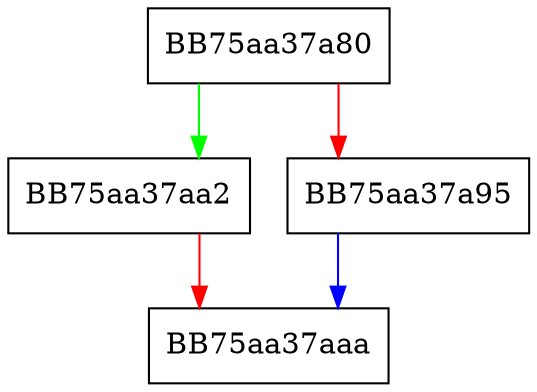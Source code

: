 digraph gcMark {
  node [shape="box"];
  graph [splines=ortho];
  BB75aa37a80 -> BB75aa37aa2 [color="green"];
  BB75aa37a80 -> BB75aa37a95 [color="red"];
  BB75aa37a95 -> BB75aa37aaa [color="blue"];
  BB75aa37aa2 -> BB75aa37aaa [color="red"];
}